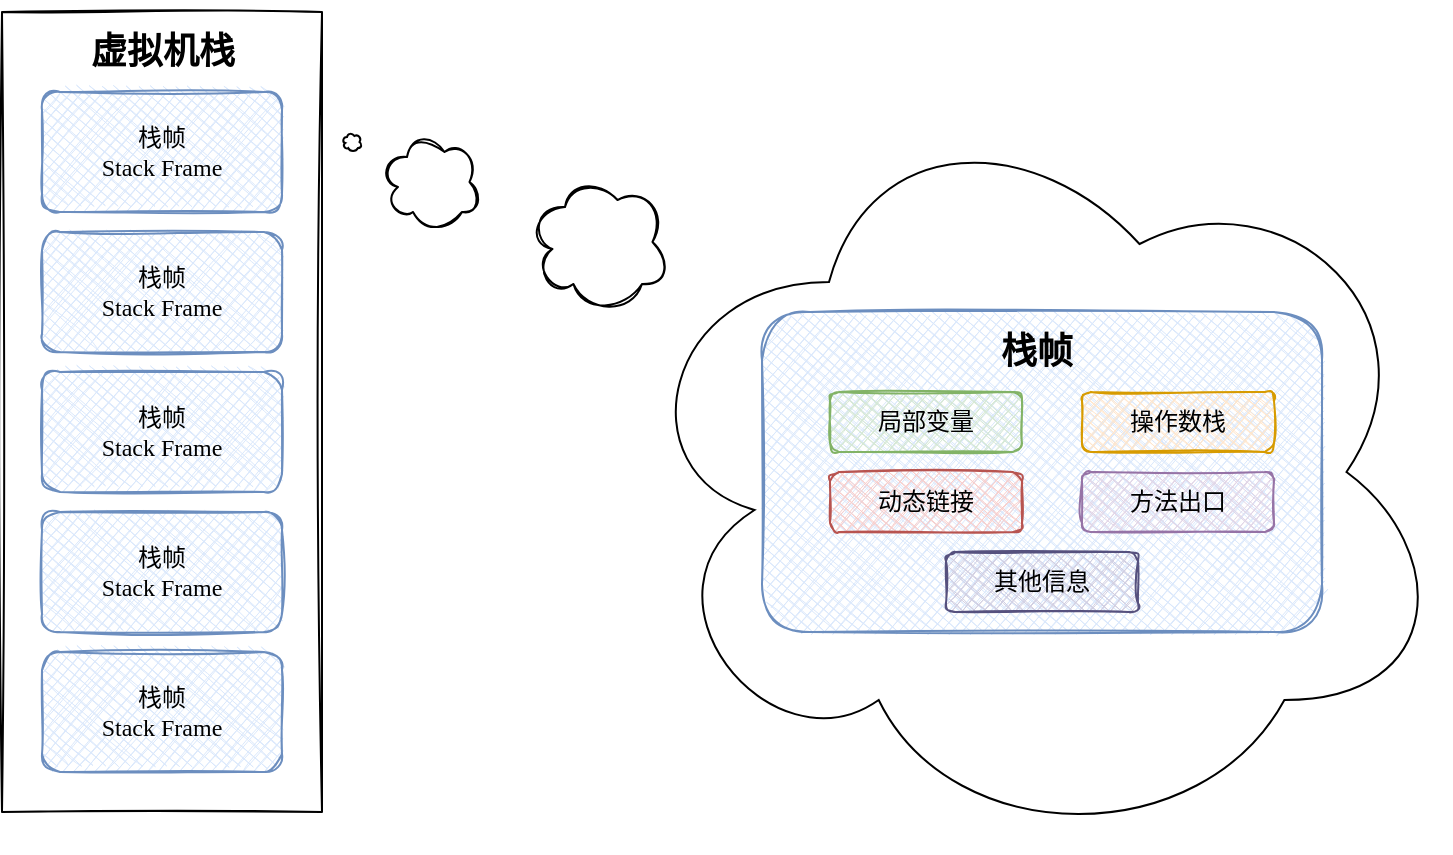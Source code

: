 <mxfile version="15.9.6" type="github">
  <diagram id="kyf7E3XTBa50trnF0V3p" name="Page-1">
    <mxGraphModel dx="1422" dy="762" grid="1" gridSize="10" guides="1" tooltips="1" connect="1" arrows="1" fold="1" page="1" pageScale="1" pageWidth="827" pageHeight="1169" math="0" shadow="0">
      <root>
        <mxCell id="0" />
        <mxCell id="1" parent="0" />
        <mxCell id="AWK98eheQ9b-UINBrwdk-20" value="" style="ellipse;shape=cloud;whiteSpace=wrap;html=1;sketch=0;fillStyle=auto;fontFamily=Comic Sans MS;verticalAlign=bottom;" vertex="1" parent="1">
          <mxGeometry x="390" y="200" width="414" height="380" as="geometry" />
        </mxCell>
        <mxCell id="AWK98eheQ9b-UINBrwdk-4" value="" style="rounded=0;whiteSpace=wrap;html=1;sketch=1;" vertex="1" parent="1">
          <mxGeometry x="80" y="160" width="160" height="400" as="geometry" />
        </mxCell>
        <mxCell id="AWK98eheQ9b-UINBrwdk-5" value="&lt;font face=&quot;Comic Sans MS&quot;&gt;栈帧&lt;br&gt;&lt;/font&gt;&lt;div&gt;&lt;span style=&quot;font-size: 9.003pt&quot;&gt;&lt;font face=&quot;Comic Sans MS&quot;&gt;Stack Frame&lt;/font&gt;&lt;/span&gt;&lt;/div&gt;" style="rounded=1;whiteSpace=wrap;html=1;sketch=1;fillColor=#dae8fc;strokeColor=#6c8ebf;fillStyle=cross-hatch;" vertex="1" parent="1">
          <mxGeometry x="100" y="480" width="120" height="60" as="geometry" />
        </mxCell>
        <mxCell id="AWK98eheQ9b-UINBrwdk-6" value="&lt;font face=&quot;Comic Sans MS&quot;&gt;栈帧&lt;br&gt;&lt;/font&gt;&lt;div&gt;&lt;span style=&quot;font-size: 9.003pt&quot;&gt;&lt;font face=&quot;Comic Sans MS&quot;&gt;Stack Frame&lt;/font&gt;&lt;/span&gt;&lt;/div&gt;" style="rounded=1;whiteSpace=wrap;html=1;sketch=1;fillColor=#dae8fc;strokeColor=#6c8ebf;fillStyle=cross-hatch;" vertex="1" parent="1">
          <mxGeometry x="100" y="410" width="120" height="60" as="geometry" />
        </mxCell>
        <mxCell id="AWK98eheQ9b-UINBrwdk-7" value="&lt;font face=&quot;Comic Sans MS&quot;&gt;栈帧&lt;br&gt;&lt;/font&gt;&lt;div&gt;&lt;span style=&quot;font-size: 9.003pt&quot;&gt;&lt;font face=&quot;Comic Sans MS&quot;&gt;Stack Frame&lt;/font&gt;&lt;/span&gt;&lt;/div&gt;" style="rounded=1;whiteSpace=wrap;html=1;sketch=1;fillColor=#dae8fc;strokeColor=#6c8ebf;fillStyle=cross-hatch;" vertex="1" parent="1">
          <mxGeometry x="100" y="340" width="120" height="60" as="geometry" />
        </mxCell>
        <mxCell id="AWK98eheQ9b-UINBrwdk-8" value="&lt;font face=&quot;Comic Sans MS&quot;&gt;栈帧&lt;br&gt;&lt;/font&gt;&lt;div&gt;&lt;span style=&quot;font-size: 9.003pt&quot;&gt;&lt;font face=&quot;Comic Sans MS&quot;&gt;Stack Frame&lt;/font&gt;&lt;/span&gt;&lt;/div&gt;" style="rounded=1;whiteSpace=wrap;html=1;sketch=1;fillColor=#dae8fc;strokeColor=#6c8ebf;fillStyle=cross-hatch;" vertex="1" parent="1">
          <mxGeometry x="100" y="270" width="120" height="60" as="geometry" />
        </mxCell>
        <mxCell id="AWK98eheQ9b-UINBrwdk-9" value="&lt;font face=&quot;Comic Sans MS&quot;&gt;栈帧&lt;br&gt;&lt;/font&gt;&lt;div&gt;&lt;span style=&quot;font-size: 9.003pt&quot;&gt;&lt;font face=&quot;Comic Sans MS&quot;&gt;Stack Frame&lt;/font&gt;&lt;/span&gt;&lt;/div&gt;" style="rounded=1;whiteSpace=wrap;html=1;sketch=1;fillColor=#dae8fc;strokeColor=#6c8ebf;fillStyle=cross-hatch;" vertex="1" parent="1">
          <mxGeometry x="100" y="200" width="120" height="60" as="geometry" />
        </mxCell>
        <mxCell id="AWK98eheQ9b-UINBrwdk-11" value="&lt;h1&gt;&lt;br&gt;&lt;/h1&gt;" style="rounded=1;whiteSpace=wrap;html=1;sketch=1;fillStyle=cross-hatch;fontFamily=Comic Sans MS;fillColor=#dae8fc;strokeColor=#6c8ebf;verticalAlign=top;" vertex="1" parent="1">
          <mxGeometry x="460" y="310" width="280" height="160" as="geometry" />
        </mxCell>
        <mxCell id="AWK98eheQ9b-UINBrwdk-12" value="局部变量" style="rounded=1;whiteSpace=wrap;html=1;sketch=1;fillStyle=cross-hatch;fontFamily=Comic Sans MS;fillColor=#d5e8d4;strokeColor=#82b366;" vertex="1" parent="1">
          <mxGeometry x="494" y="350" width="96" height="30" as="geometry" />
        </mxCell>
        <mxCell id="AWK98eheQ9b-UINBrwdk-13" value="操作数栈" style="rounded=1;whiteSpace=wrap;html=1;sketch=1;fillStyle=cross-hatch;fontFamily=Comic Sans MS;fillColor=#ffe6cc;strokeColor=#d79b00;" vertex="1" parent="1">
          <mxGeometry x="620" y="350" width="96" height="30" as="geometry" />
        </mxCell>
        <mxCell id="AWK98eheQ9b-UINBrwdk-14" value="动态链接" style="rounded=1;whiteSpace=wrap;html=1;sketch=1;fillStyle=cross-hatch;fontFamily=Comic Sans MS;fillColor=#f8cecc;strokeColor=#b85450;" vertex="1" parent="1">
          <mxGeometry x="494" y="390" width="96" height="30" as="geometry" />
        </mxCell>
        <mxCell id="AWK98eheQ9b-UINBrwdk-15" value="方法出口" style="rounded=1;whiteSpace=wrap;html=1;sketch=1;fillStyle=cross-hatch;fontFamily=Comic Sans MS;fillColor=#e1d5e7;strokeColor=#9673a6;" vertex="1" parent="1">
          <mxGeometry x="620" y="390" width="96" height="30" as="geometry" />
        </mxCell>
        <mxCell id="AWK98eheQ9b-UINBrwdk-17" value="其他信息" style="rounded=1;whiteSpace=wrap;html=1;sketch=1;fillStyle=cross-hatch;fontFamily=Comic Sans MS;fillColor=#d0cee2;strokeColor=#56517e;" vertex="1" parent="1">
          <mxGeometry x="552" y="430" width="96" height="30" as="geometry" />
        </mxCell>
        <mxCell id="AWK98eheQ9b-UINBrwdk-18" value="" style="ellipse;shape=cloud;whiteSpace=wrap;html=1;sketch=1;fillStyle=cross-hatch;fontFamily=Comic Sans MS;" vertex="1" parent="1">
          <mxGeometry x="270" y="220" width="50" height="50" as="geometry" />
        </mxCell>
        <mxCell id="AWK98eheQ9b-UINBrwdk-19" value="" style="ellipse;shape=cloud;whiteSpace=wrap;html=1;sketch=1;fillStyle=cross-hatch;fontFamily=Comic Sans MS;" vertex="1" parent="1">
          <mxGeometry x="344" y="240" width="70" height="70" as="geometry" />
        </mxCell>
        <mxCell id="AWK98eheQ9b-UINBrwdk-21" value="" style="ellipse;shape=cloud;whiteSpace=wrap;html=1;sketch=0;fillStyle=auto;fontFamily=Comic Sans MS;" vertex="1" parent="1">
          <mxGeometry x="250" y="220" width="10" height="10" as="geometry" />
        </mxCell>
        <mxCell id="AWK98eheQ9b-UINBrwdk-23" value="&lt;h2&gt;栈帧&lt;/h2&gt;" style="text;html=1;align=center;verticalAlign=middle;resizable=0;points=[];autosize=1;strokeColor=none;fillColor=none;fontFamily=Comic Sans MS;" vertex="1" parent="1">
          <mxGeometry x="572" y="305" width="50" height="50" as="geometry" />
        </mxCell>
        <mxCell id="AWK98eheQ9b-UINBrwdk-24" value="&lt;h2&gt;虚拟机栈&lt;/h2&gt;" style="text;html=1;align=center;verticalAlign=middle;resizable=0;points=[];autosize=1;strokeColor=none;fillColor=none;fontFamily=Comic Sans MS;" vertex="1" parent="1">
          <mxGeometry x="115" y="155" width="90" height="50" as="geometry" />
        </mxCell>
      </root>
    </mxGraphModel>
  </diagram>
</mxfile>
